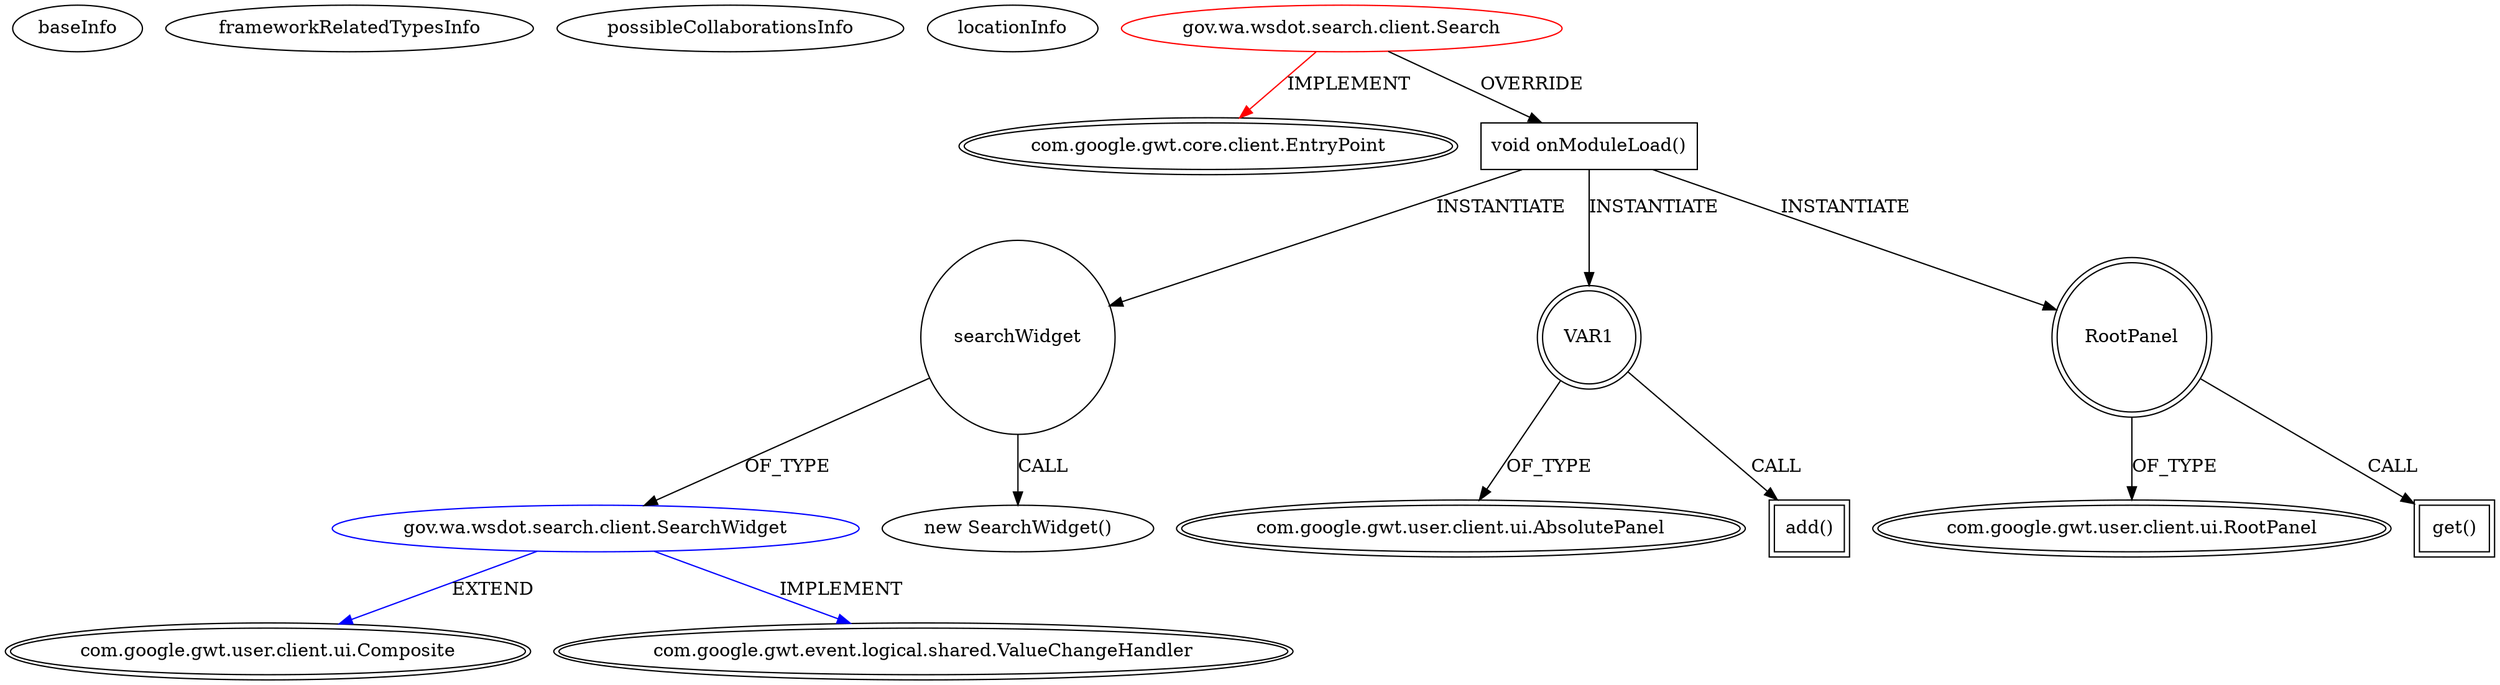digraph {
baseInfo[graphId=441,category="extension_graph",isAnonymous=false,possibleRelation=true]
frameworkRelatedTypesInfo[0="com.google.gwt.core.client.EntryPoint"]
possibleCollaborationsInfo[0="441~OVERRIDING_METHOD_DECLARATION-INSTANTIATION-~com.google.gwt.core.client.EntryPoint ~com.google.gwt.user.client.ui.Composite com.google.gwt.event.logical.shared.ValueChangeHandler ~false~false"]
locationInfo[projectName="WSDOT-WSDOT-Search-GWT",filePath="/WSDOT-WSDOT-Search-GWT/WSDOT-Search-GWT-master/src/gov/wa/wsdot/search/client/Search.java",contextSignature="Search",graphId="441"]
0[label="gov.wa.wsdot.search.client.Search",vertexType="ROOT_CLIENT_CLASS_DECLARATION",isFrameworkType=false,color=red]
1[label="com.google.gwt.core.client.EntryPoint",vertexType="FRAMEWORK_INTERFACE_TYPE",isFrameworkType=true,peripheries=2]
2[label="void onModuleLoad()",vertexType="OVERRIDING_METHOD_DECLARATION",isFrameworkType=false,shape=box]
4[label="searchWidget",vertexType="VARIABLE_EXPRESION",isFrameworkType=false,shape=circle]
5[label="gov.wa.wsdot.search.client.SearchWidget",vertexType="REFERENCE_CLIENT_CLASS_DECLARATION",isFrameworkType=false,color=blue]
6[label="com.google.gwt.user.client.ui.Composite",vertexType="FRAMEWORK_CLASS_TYPE",isFrameworkType=true,peripheries=2]
7[label="com.google.gwt.event.logical.shared.ValueChangeHandler",vertexType="FRAMEWORK_INTERFACE_TYPE",isFrameworkType=true,peripheries=2]
3[label="new SearchWidget()",vertexType="CONSTRUCTOR_CALL",isFrameworkType=false]
8[label="VAR1",vertexType="VARIABLE_EXPRESION",isFrameworkType=true,peripheries=2,shape=circle]
10[label="com.google.gwt.user.client.ui.AbsolutePanel",vertexType="FRAMEWORK_CLASS_TYPE",isFrameworkType=true,peripheries=2]
9[label="add()",vertexType="INSIDE_CALL",isFrameworkType=true,peripheries=2,shape=box]
11[label="RootPanel",vertexType="VARIABLE_EXPRESION",isFrameworkType=true,peripheries=2,shape=circle]
13[label="com.google.gwt.user.client.ui.RootPanel",vertexType="FRAMEWORK_CLASS_TYPE",isFrameworkType=true,peripheries=2]
12[label="get()",vertexType="INSIDE_CALL",isFrameworkType=true,peripheries=2,shape=box]
0->1[label="IMPLEMENT",color=red]
0->2[label="OVERRIDE"]
2->4[label="INSTANTIATE"]
5->6[label="EXTEND",color=blue]
5->7[label="IMPLEMENT",color=blue]
4->5[label="OF_TYPE"]
4->3[label="CALL"]
2->8[label="INSTANTIATE"]
8->10[label="OF_TYPE"]
8->9[label="CALL"]
2->11[label="INSTANTIATE"]
11->13[label="OF_TYPE"]
11->12[label="CALL"]
}
